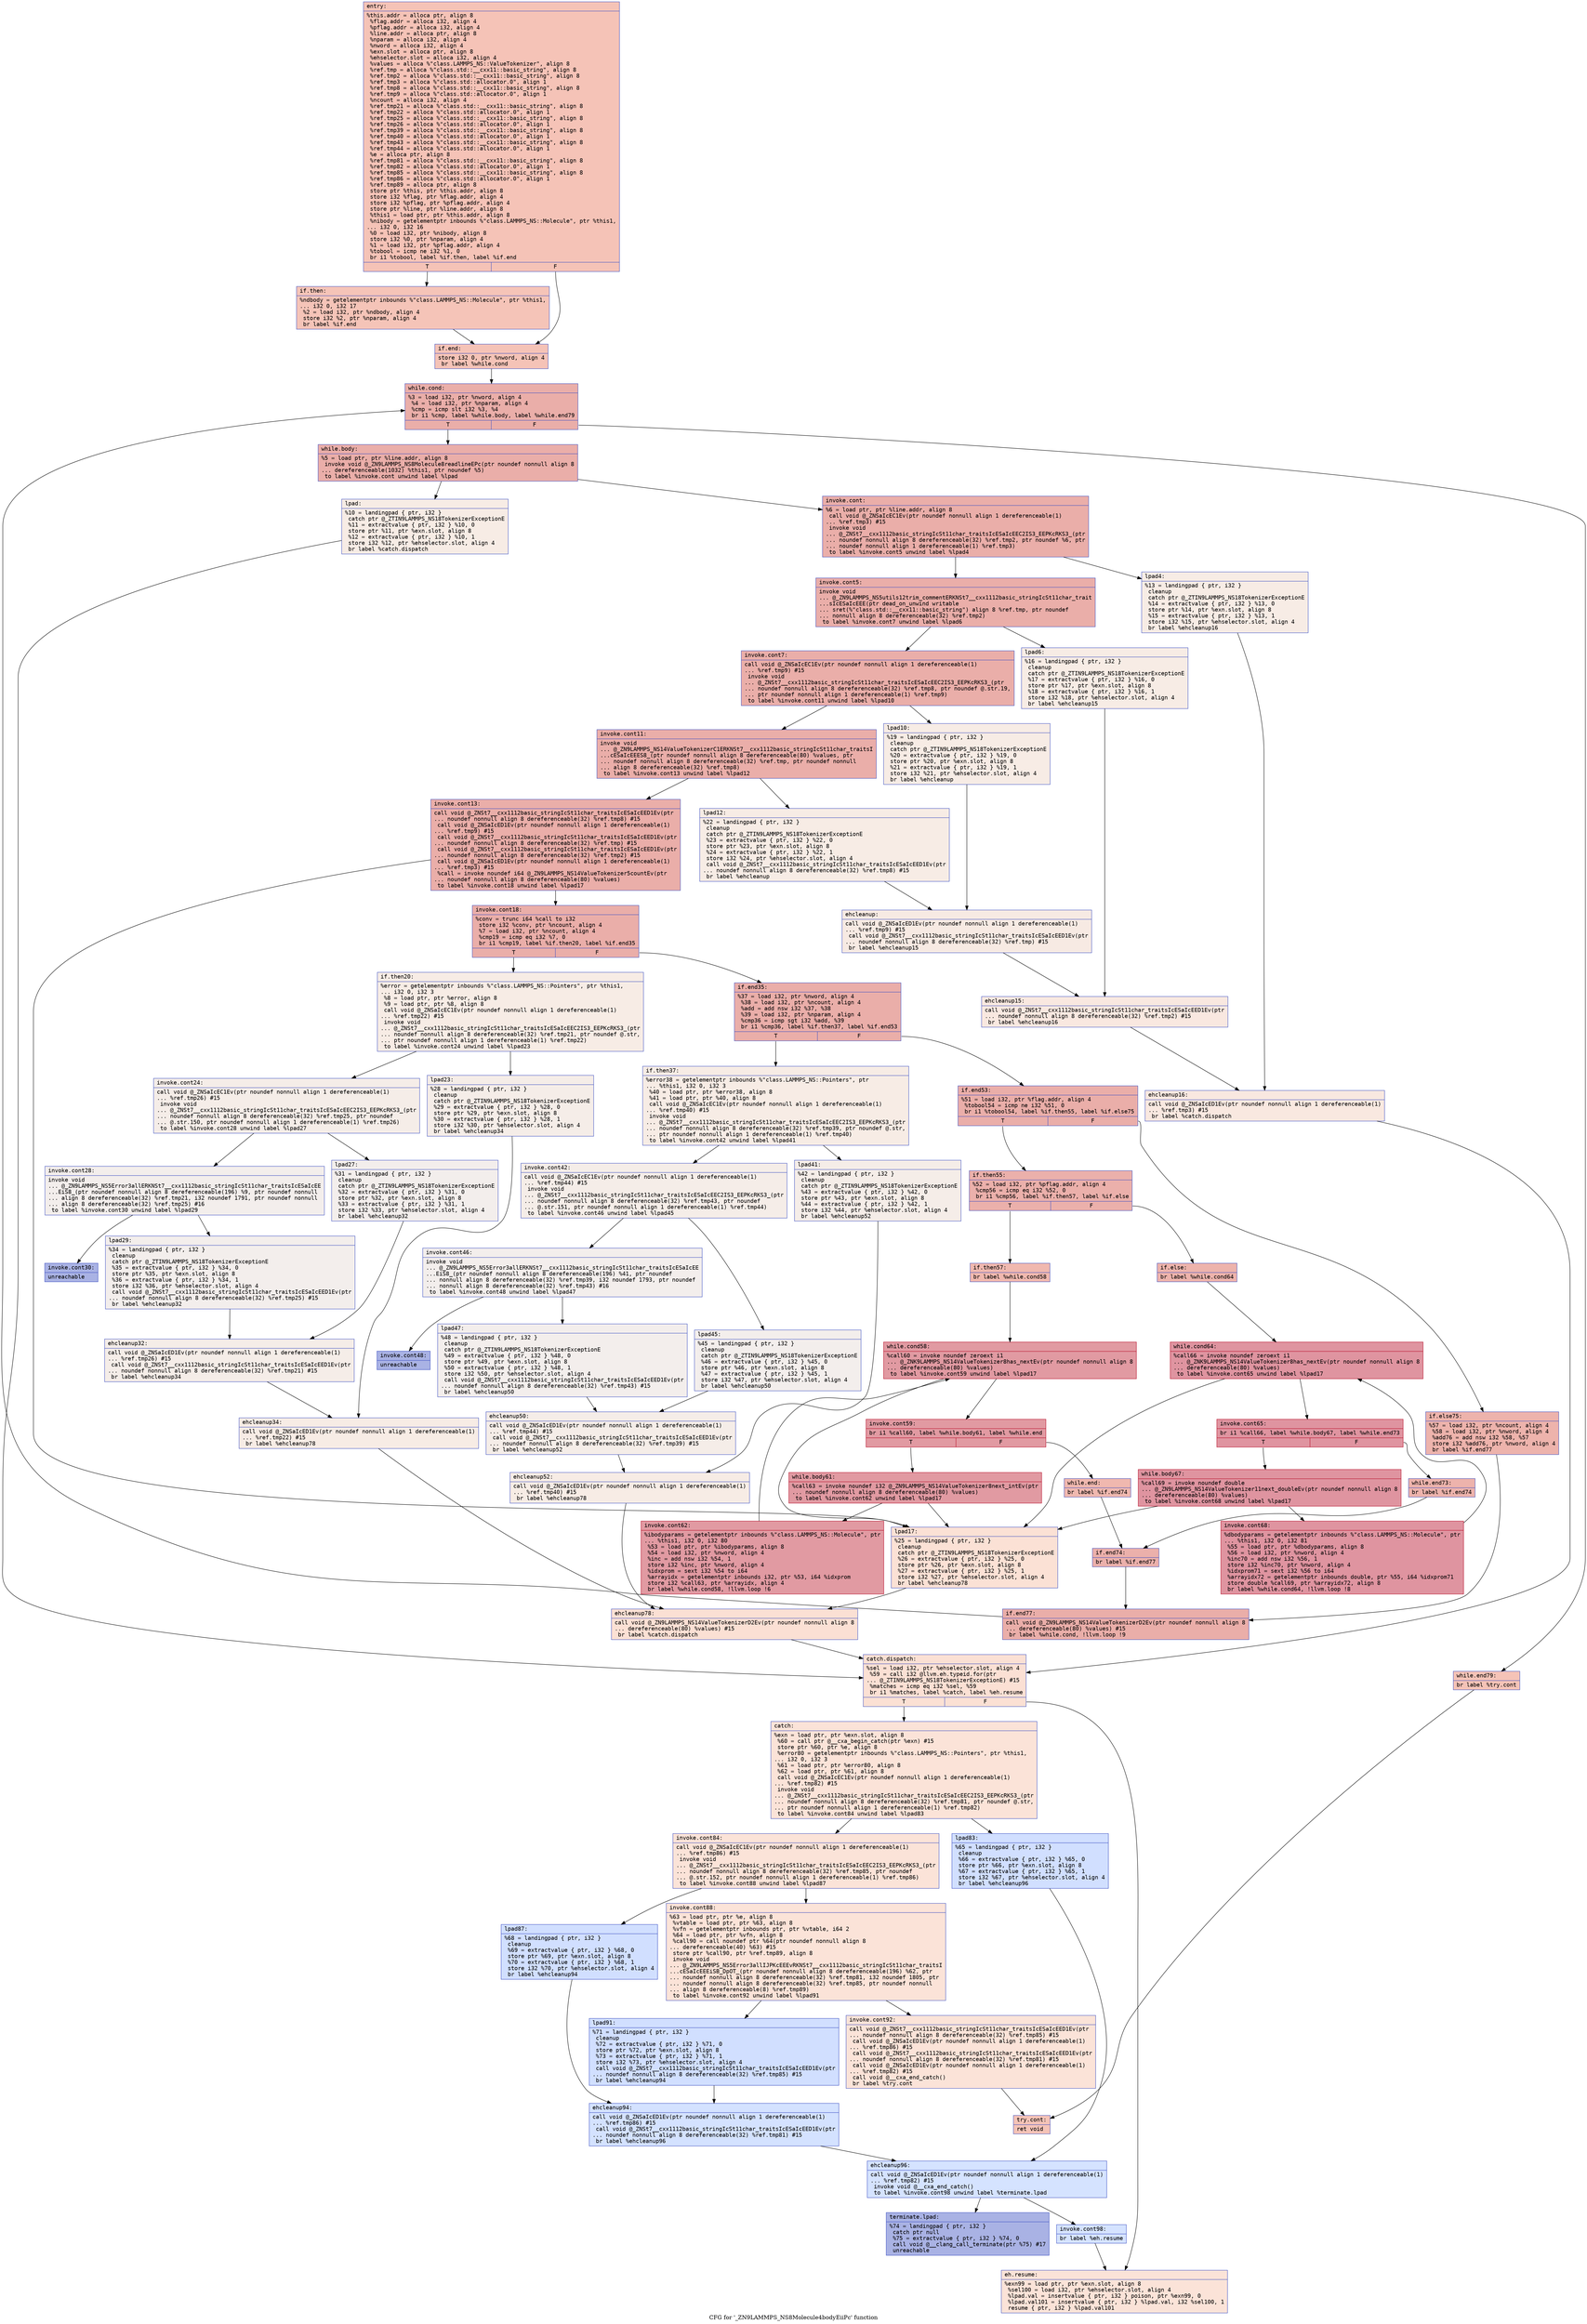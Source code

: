 digraph "CFG for '_ZN9LAMMPS_NS8Molecule4bodyEiiPc' function" {
	label="CFG for '_ZN9LAMMPS_NS8Molecule4bodyEiiPc' function";

	Node0x558e60ae1ac0 [shape=record,color="#3d50c3ff", style=filled, fillcolor="#e8765c70" fontname="Courier",label="{entry:\l|  %this.addr = alloca ptr, align 8\l  %flag.addr = alloca i32, align 4\l  %pflag.addr = alloca i32, align 4\l  %line.addr = alloca ptr, align 8\l  %nparam = alloca i32, align 4\l  %nword = alloca i32, align 4\l  %exn.slot = alloca ptr, align 8\l  %ehselector.slot = alloca i32, align 4\l  %values = alloca %\"class.LAMMPS_NS::ValueTokenizer\", align 8\l  %ref.tmp = alloca %\"class.std::__cxx11::basic_string\", align 8\l  %ref.tmp2 = alloca %\"class.std::__cxx11::basic_string\", align 8\l  %ref.tmp3 = alloca %\"class.std::allocator.0\", align 1\l  %ref.tmp8 = alloca %\"class.std::__cxx11::basic_string\", align 8\l  %ref.tmp9 = alloca %\"class.std::allocator.0\", align 1\l  %ncount = alloca i32, align 4\l  %ref.tmp21 = alloca %\"class.std::__cxx11::basic_string\", align 8\l  %ref.tmp22 = alloca %\"class.std::allocator.0\", align 1\l  %ref.tmp25 = alloca %\"class.std::__cxx11::basic_string\", align 8\l  %ref.tmp26 = alloca %\"class.std::allocator.0\", align 1\l  %ref.tmp39 = alloca %\"class.std::__cxx11::basic_string\", align 8\l  %ref.tmp40 = alloca %\"class.std::allocator.0\", align 1\l  %ref.tmp43 = alloca %\"class.std::__cxx11::basic_string\", align 8\l  %ref.tmp44 = alloca %\"class.std::allocator.0\", align 1\l  %e = alloca ptr, align 8\l  %ref.tmp81 = alloca %\"class.std::__cxx11::basic_string\", align 8\l  %ref.tmp82 = alloca %\"class.std::allocator.0\", align 1\l  %ref.tmp85 = alloca %\"class.std::__cxx11::basic_string\", align 8\l  %ref.tmp86 = alloca %\"class.std::allocator.0\", align 1\l  %ref.tmp89 = alloca ptr, align 8\l  store ptr %this, ptr %this.addr, align 8\l  store i32 %flag, ptr %flag.addr, align 4\l  store i32 %pflag, ptr %pflag.addr, align 4\l  store ptr %line, ptr %line.addr, align 8\l  %this1 = load ptr, ptr %this.addr, align 8\l  %nibody = getelementptr inbounds %\"class.LAMMPS_NS::Molecule\", ptr %this1,\l... i32 0, i32 16\l  %0 = load i32, ptr %nibody, align 8\l  store i32 %0, ptr %nparam, align 4\l  %1 = load i32, ptr %pflag.addr, align 4\l  %tobool = icmp ne i32 %1, 0\l  br i1 %tobool, label %if.then, label %if.end\l|{<s0>T|<s1>F}}"];
	Node0x558e60ae1ac0:s0 -> Node0x558e60ae3710[tooltip="entry -> if.then\nProbability 62.50%" ];
	Node0x558e60ae1ac0:s1 -> Node0x558e60ae3780[tooltip="entry -> if.end\nProbability 37.50%" ];
	Node0x558e60ae3710 [shape=record,color="#3d50c3ff", style=filled, fillcolor="#e97a5f70" fontname="Courier",label="{if.then:\l|  %ndbody = getelementptr inbounds %\"class.LAMMPS_NS::Molecule\", ptr %this1,\l... i32 0, i32 17\l  %2 = load i32, ptr %ndbody, align 4\l  store i32 %2, ptr %nparam, align 4\l  br label %if.end\l}"];
	Node0x558e60ae3710 -> Node0x558e60ae3780[tooltip="if.then -> if.end\nProbability 100.00%" ];
	Node0x558e60ae3780 [shape=record,color="#3d50c3ff", style=filled, fillcolor="#e8765c70" fontname="Courier",label="{if.end:\l|  store i32 0, ptr %nword, align 4\l  br label %while.cond\l}"];
	Node0x558e60ae3780 -> Node0x558e60ae3bb0[tooltip="if.end -> while.cond\nProbability 100.00%" ];
	Node0x558e60ae3bb0 [shape=record,color="#3d50c3ff", style=filled, fillcolor="#d0473d70" fontname="Courier",label="{while.cond:\l|  %3 = load i32, ptr %nword, align 4\l  %4 = load i32, ptr %nparam, align 4\l  %cmp = icmp slt i32 %3, %4\l  br i1 %cmp, label %while.body, label %while.end79\l|{<s0>T|<s1>F}}"];
	Node0x558e60ae3bb0:s0 -> Node0x558e60ae3e50[tooltip="while.cond -> while.body\nProbability 96.88%" ];
	Node0x558e60ae3bb0:s1 -> Node0x558e60ae3ed0[tooltip="while.cond -> while.end79\nProbability 3.12%" ];
	Node0x558e60ae3e50 [shape=record,color="#3d50c3ff", style=filled, fillcolor="#d0473d70" fontname="Courier",label="{while.body:\l|  %5 = load ptr, ptr %line.addr, align 8\l  invoke void @_ZN9LAMMPS_NS8Molecule8readlineEPc(ptr noundef nonnull align 8\l... dereferenceable(1032) %this1, ptr noundef %5)\l          to label %invoke.cont unwind label %lpad\l}"];
	Node0x558e60ae3e50 -> Node0x558e60ae40b0[tooltip="while.body -> invoke.cont\nProbability 100.00%" ];
	Node0x558e60ae3e50 -> Node0x558e60ae4130[tooltip="while.body -> lpad\nProbability 0.00%" ];
	Node0x558e60ae40b0 [shape=record,color="#3d50c3ff", style=filled, fillcolor="#d0473d70" fontname="Courier",label="{invoke.cont:\l|  %6 = load ptr, ptr %line.addr, align 8\l  call void @_ZNSaIcEC1Ev(ptr noundef nonnull align 1 dereferenceable(1)\l... %ref.tmp3) #15\l  invoke void\l... @_ZNSt7__cxx1112basic_stringIcSt11char_traitsIcESaIcEEC2IS3_EEPKcRKS3_(ptr\l... noundef nonnull align 8 dereferenceable(32) %ref.tmp2, ptr noundef %6, ptr\l... noundef nonnull align 1 dereferenceable(1) %ref.tmp3)\l          to label %invoke.cont5 unwind label %lpad4\l}"];
	Node0x558e60ae40b0 -> Node0x558e60ae4520[tooltip="invoke.cont -> invoke.cont5\nProbability 100.00%" ];
	Node0x558e60ae40b0 -> Node0x558e60ae4570[tooltip="invoke.cont -> lpad4\nProbability 0.00%" ];
	Node0x558e60ae4520 [shape=record,color="#3d50c3ff", style=filled, fillcolor="#d0473d70" fontname="Courier",label="{invoke.cont5:\l|  invoke void\l... @_ZN9LAMMPS_NS5utils12trim_commentERKNSt7__cxx1112basic_stringIcSt11char_trait\l...sIcESaIcEEE(ptr dead_on_unwind writable\l... sret(%\"class.std::__cxx11::basic_string\") align 8 %ref.tmp, ptr noundef\l... nonnull align 8 dereferenceable(32) %ref.tmp2)\l          to label %invoke.cont7 unwind label %lpad6\l}"];
	Node0x558e60ae4520 -> Node0x558e60ae44d0[tooltip="invoke.cont5 -> invoke.cont7\nProbability 100.00%" ];
	Node0x558e60ae4520 -> Node0x558e60829190[tooltip="invoke.cont5 -> lpad6\nProbability 0.00%" ];
	Node0x558e60ae44d0 [shape=record,color="#3d50c3ff", style=filled, fillcolor="#d0473d70" fontname="Courier",label="{invoke.cont7:\l|  call void @_ZNSaIcEC1Ev(ptr noundef nonnull align 1 dereferenceable(1)\l... %ref.tmp9) #15\l  invoke void\l... @_ZNSt7__cxx1112basic_stringIcSt11char_traitsIcESaIcEEC2IS3_EEPKcRKS3_(ptr\l... noundef nonnull align 8 dereferenceable(32) %ref.tmp8, ptr noundef @.str.19,\l... ptr noundef nonnull align 1 dereferenceable(1) %ref.tmp9)\l          to label %invoke.cont11 unwind label %lpad10\l}"];
	Node0x558e60ae44d0 -> Node0x558e60ae4e00[tooltip="invoke.cont7 -> invoke.cont11\nProbability 100.00%" ];
	Node0x558e60ae44d0 -> Node0x558e60ae4e80[tooltip="invoke.cont7 -> lpad10\nProbability 0.00%" ];
	Node0x558e60ae4e00 [shape=record,color="#3d50c3ff", style=filled, fillcolor="#d0473d70" fontname="Courier",label="{invoke.cont11:\l|  invoke void\l... @_ZN9LAMMPS_NS14ValueTokenizerC1ERKNSt7__cxx1112basic_stringIcSt11char_traitsI\l...cESaIcEEES8_(ptr noundef nonnull align 8 dereferenceable(80) %values, ptr\l... noundef nonnull align 8 dereferenceable(32) %ref.tmp, ptr noundef nonnull\l... align 8 dereferenceable(32) %ref.tmp8)\l          to label %invoke.cont13 unwind label %lpad12\l}"];
	Node0x558e60ae4e00 -> Node0x558e60ae2be0[tooltip="invoke.cont11 -> invoke.cont13\nProbability 100.00%" ];
	Node0x558e60ae4e00 -> Node0x558e60ae50b0[tooltip="invoke.cont11 -> lpad12\nProbability 0.00%" ];
	Node0x558e60ae2be0 [shape=record,color="#3d50c3ff", style=filled, fillcolor="#d0473d70" fontname="Courier",label="{invoke.cont13:\l|  call void @_ZNSt7__cxx1112basic_stringIcSt11char_traitsIcESaIcEED1Ev(ptr\l... noundef nonnull align 8 dereferenceable(32) %ref.tmp8) #15\l  call void @_ZNSaIcED1Ev(ptr noundef nonnull align 1 dereferenceable(1)\l... %ref.tmp9) #15\l  call void @_ZNSt7__cxx1112basic_stringIcSt11char_traitsIcESaIcEED1Ev(ptr\l... noundef nonnull align 8 dereferenceable(32) %ref.tmp) #15\l  call void @_ZNSt7__cxx1112basic_stringIcSt11char_traitsIcESaIcEED1Ev(ptr\l... noundef nonnull align 8 dereferenceable(32) %ref.tmp2) #15\l  call void @_ZNSaIcED1Ev(ptr noundef nonnull align 1 dereferenceable(1)\l... %ref.tmp3) #15\l  %call = invoke noundef i64 @_ZN9LAMMPS_NS14ValueTokenizer5countEv(ptr\l... noundef nonnull align 8 dereferenceable(80) %values)\l          to label %invoke.cont18 unwind label %lpad17\l}"];
	Node0x558e60ae2be0 -> Node0x558e60ae57f0[tooltip="invoke.cont13 -> invoke.cont18\nProbability 100.00%" ];
	Node0x558e60ae2be0 -> Node0x558e60ae5870[tooltip="invoke.cont13 -> lpad17\nProbability 0.00%" ];
	Node0x558e60ae57f0 [shape=record,color="#3d50c3ff", style=filled, fillcolor="#d0473d70" fontname="Courier",label="{invoke.cont18:\l|  %conv = trunc i64 %call to i32\l  store i32 %conv, ptr %ncount, align 4\l  %7 = load i32, ptr %ncount, align 4\l  %cmp19 = icmp eq i32 %7, 0\l  br i1 %cmp19, label %if.then20, label %if.end35\l|{<s0>T|<s1>F}}"];
	Node0x558e60ae57f0:s0 -> Node0x558e60ae5bb0[tooltip="invoke.cont18 -> if.then20\nProbability 0.00%" ];
	Node0x558e60ae57f0:s1 -> Node0x558e60ae5c00[tooltip="invoke.cont18 -> if.end35\nProbability 100.00%" ];
	Node0x558e60ae5bb0 [shape=record,color="#3d50c3ff", style=filled, fillcolor="#ecd3c570" fontname="Courier",label="{if.then20:\l|  %error = getelementptr inbounds %\"class.LAMMPS_NS::Pointers\", ptr %this1,\l... i32 0, i32 3\l  %8 = load ptr, ptr %error, align 8\l  %9 = load ptr, ptr %8, align 8\l  call void @_ZNSaIcEC1Ev(ptr noundef nonnull align 1 dereferenceable(1)\l... %ref.tmp22) #15\l  invoke void\l... @_ZNSt7__cxx1112basic_stringIcSt11char_traitsIcESaIcEEC2IS3_EEPKcRKS3_(ptr\l... noundef nonnull align 8 dereferenceable(32) %ref.tmp21, ptr noundef @.str,\l... ptr noundef nonnull align 1 dereferenceable(1) %ref.tmp22)\l          to label %invoke.cont24 unwind label %lpad23\l}"];
	Node0x558e60ae5bb0 -> Node0x558e60ae60c0[tooltip="if.then20 -> invoke.cont24\nProbability 50.00%" ];
	Node0x558e60ae5bb0 -> Node0x558e60ae6140[tooltip="if.then20 -> lpad23\nProbability 50.00%" ];
	Node0x558e60ae60c0 [shape=record,color="#3d50c3ff", style=filled, fillcolor="#e8d6cc70" fontname="Courier",label="{invoke.cont24:\l|  call void @_ZNSaIcEC1Ev(ptr noundef nonnull align 1 dereferenceable(1)\l... %ref.tmp26) #15\l  invoke void\l... @_ZNSt7__cxx1112basic_stringIcSt11char_traitsIcESaIcEEC2IS3_EEPKcRKS3_(ptr\l... noundef nonnull align 8 dereferenceable(32) %ref.tmp25, ptr noundef\l... @.str.150, ptr noundef nonnull align 1 dereferenceable(1) %ref.tmp26)\l          to label %invoke.cont28 unwind label %lpad27\l}"];
	Node0x558e60ae60c0 -> Node0x558e60ae64c0[tooltip="invoke.cont24 -> invoke.cont28\nProbability 50.00%" ];
	Node0x558e60ae60c0 -> Node0x558e60ae6510[tooltip="invoke.cont24 -> lpad27\nProbability 50.00%" ];
	Node0x558e60ae64c0 [shape=record,color="#3d50c3ff", style=filled, fillcolor="#e3d9d370" fontname="Courier",label="{invoke.cont28:\l|  invoke void\l... @_ZN9LAMMPS_NS5Error3allERKNSt7__cxx1112basic_stringIcSt11char_traitsIcESaIcEE\l...EiS8_(ptr noundef nonnull align 8 dereferenceable(196) %9, ptr noundef nonnull\l... align 8 dereferenceable(32) %ref.tmp21, i32 noundef 1791, ptr noundef nonnull\l... align 8 dereferenceable(32) %ref.tmp25) #16\l          to label %invoke.cont30 unwind label %lpad29\l}"];
	Node0x558e60ae64c0 -> Node0x558e60ae6470[tooltip="invoke.cont28 -> invoke.cont30\nProbability 0.00%" ];
	Node0x558e60ae64c0 -> Node0x558e60ae6830[tooltip="invoke.cont28 -> lpad29\nProbability 100.00%" ];
	Node0x558e60ae6470 [shape=record,color="#3d50c3ff", style=filled, fillcolor="#3d50c370" fontname="Courier",label="{invoke.cont30:\l|  unreachable\l}"];
	Node0x558e60ae4130 [shape=record,color="#3d50c3ff", style=filled, fillcolor="#ecd3c570" fontname="Courier",label="{lpad:\l|  %10 = landingpad \{ ptr, i32 \}\l          catch ptr @_ZTIN9LAMMPS_NS18TokenizerExceptionE\l  %11 = extractvalue \{ ptr, i32 \} %10, 0\l  store ptr %11, ptr %exn.slot, align 8\l  %12 = extractvalue \{ ptr, i32 \} %10, 1\l  store i32 %12, ptr %ehselector.slot, align 4\l  br label %catch.dispatch\l}"];
	Node0x558e60ae4130 -> Node0x558e60ae6e70[tooltip="lpad -> catch.dispatch\nProbability 100.00%" ];
	Node0x558e60ae4570 [shape=record,color="#3d50c3ff", style=filled, fillcolor="#ecd3c570" fontname="Courier",label="{lpad4:\l|  %13 = landingpad \{ ptr, i32 \}\l          cleanup\l          catch ptr @_ZTIN9LAMMPS_NS18TokenizerExceptionE\l  %14 = extractvalue \{ ptr, i32 \} %13, 0\l  store ptr %14, ptr %exn.slot, align 8\l  %15 = extractvalue \{ ptr, i32 \} %13, 1\l  store i32 %15, ptr %ehselector.slot, align 4\l  br label %ehcleanup16\l}"];
	Node0x558e60ae4570 -> Node0x558e60ae71a0[tooltip="lpad4 -> ehcleanup16\nProbability 100.00%" ];
	Node0x558e60829190 [shape=record,color="#3d50c3ff", style=filled, fillcolor="#ecd3c570" fontname="Courier",label="{lpad6:\l|  %16 = landingpad \{ ptr, i32 \}\l          cleanup\l          catch ptr @_ZTIN9LAMMPS_NS18TokenizerExceptionE\l  %17 = extractvalue \{ ptr, i32 \} %16, 0\l  store ptr %17, ptr %exn.slot, align 8\l  %18 = extractvalue \{ ptr, i32 \} %16, 1\l  store i32 %18, ptr %ehselector.slot, align 4\l  br label %ehcleanup15\l}"];
	Node0x558e60829190 -> Node0x558e60ae7540[tooltip="lpad6 -> ehcleanup15\nProbability 100.00%" ];
	Node0x558e60ae4e80 [shape=record,color="#3d50c3ff", style=filled, fillcolor="#ecd3c570" fontname="Courier",label="{lpad10:\l|  %19 = landingpad \{ ptr, i32 \}\l          cleanup\l          catch ptr @_ZTIN9LAMMPS_NS18TokenizerExceptionE\l  %20 = extractvalue \{ ptr, i32 \} %19, 0\l  store ptr %20, ptr %exn.slot, align 8\l  %21 = extractvalue \{ ptr, i32 \} %19, 1\l  store i32 %21, ptr %ehselector.slot, align 4\l  br label %ehcleanup\l}"];
	Node0x558e60ae4e80 -> Node0x558e60ae78e0[tooltip="lpad10 -> ehcleanup\nProbability 100.00%" ];
	Node0x558e60ae50b0 [shape=record,color="#3d50c3ff", style=filled, fillcolor="#ecd3c570" fontname="Courier",label="{lpad12:\l|  %22 = landingpad \{ ptr, i32 \}\l          cleanup\l          catch ptr @_ZTIN9LAMMPS_NS18TokenizerExceptionE\l  %23 = extractvalue \{ ptr, i32 \} %22, 0\l  store ptr %23, ptr %exn.slot, align 8\l  %24 = extractvalue \{ ptr, i32 \} %22, 1\l  store i32 %24, ptr %ehselector.slot, align 4\l  call void @_ZNSt7__cxx1112basic_stringIcSt11char_traitsIcESaIcEED1Ev(ptr\l... noundef nonnull align 8 dereferenceable(32) %ref.tmp8) #15\l  br label %ehcleanup\l}"];
	Node0x558e60ae50b0 -> Node0x558e60ae78e0[tooltip="lpad12 -> ehcleanup\nProbability 100.00%" ];
	Node0x558e60ae78e0 [shape=record,color="#3d50c3ff", style=filled, fillcolor="#eed0c070" fontname="Courier",label="{ehcleanup:\l|  call void @_ZNSaIcED1Ev(ptr noundef nonnull align 1 dereferenceable(1)\l... %ref.tmp9) #15\l  call void @_ZNSt7__cxx1112basic_stringIcSt11char_traitsIcESaIcEED1Ev(ptr\l... noundef nonnull align 8 dereferenceable(32) %ref.tmp) #15\l  br label %ehcleanup15\l}"];
	Node0x558e60ae78e0 -> Node0x558e60ae7540[tooltip="ehcleanup -> ehcleanup15\nProbability 100.00%" ];
	Node0x558e60ae7540 [shape=record,color="#3d50c3ff", style=filled, fillcolor="#f1ccb870" fontname="Courier",label="{ehcleanup15:\l|  call void @_ZNSt7__cxx1112basic_stringIcSt11char_traitsIcESaIcEED1Ev(ptr\l... noundef nonnull align 8 dereferenceable(32) %ref.tmp2) #15\l  br label %ehcleanup16\l}"];
	Node0x558e60ae7540 -> Node0x558e60ae71a0[tooltip="ehcleanup15 -> ehcleanup16\nProbability 100.00%" ];
	Node0x558e60ae71a0 [shape=record,color="#3d50c3ff", style=filled, fillcolor="#f1ccb870" fontname="Courier",label="{ehcleanup16:\l|  call void @_ZNSaIcED1Ev(ptr noundef nonnull align 1 dereferenceable(1)\l... %ref.tmp3) #15\l  br label %catch.dispatch\l}"];
	Node0x558e60ae71a0 -> Node0x558e60ae6e70[tooltip="ehcleanup16 -> catch.dispatch\nProbability 100.00%" ];
	Node0x558e60ae5870 [shape=record,color="#3d50c3ff", style=filled, fillcolor="#f7bca170" fontname="Courier",label="{lpad17:\l|  %25 = landingpad \{ ptr, i32 \}\l          cleanup\l          catch ptr @_ZTIN9LAMMPS_NS18TokenizerExceptionE\l  %26 = extractvalue \{ ptr, i32 \} %25, 0\l  store ptr %26, ptr %exn.slot, align 8\l  %27 = extractvalue \{ ptr, i32 \} %25, 1\l  store i32 %27, ptr %ehselector.slot, align 4\l  br label %ehcleanup78\l}"];
	Node0x558e60ae5870 -> Node0x558e60ae8680[tooltip="lpad17 -> ehcleanup78\nProbability 100.00%" ];
	Node0x558e60ae6140 [shape=record,color="#3d50c3ff", style=filled, fillcolor="#e8d6cc70" fontname="Courier",label="{lpad23:\l|  %28 = landingpad \{ ptr, i32 \}\l          cleanup\l          catch ptr @_ZTIN9LAMMPS_NS18TokenizerExceptionE\l  %29 = extractvalue \{ ptr, i32 \} %28, 0\l  store ptr %29, ptr %exn.slot, align 8\l  %30 = extractvalue \{ ptr, i32 \} %28, 1\l  store i32 %30, ptr %ehselector.slot, align 4\l  br label %ehcleanup34\l}"];
	Node0x558e60ae6140 -> Node0x558e60ae8a20[tooltip="lpad23 -> ehcleanup34\nProbability 100.00%" ];
	Node0x558e60ae6510 [shape=record,color="#3d50c3ff", style=filled, fillcolor="#e3d9d370" fontname="Courier",label="{lpad27:\l|  %31 = landingpad \{ ptr, i32 \}\l          cleanup\l          catch ptr @_ZTIN9LAMMPS_NS18TokenizerExceptionE\l  %32 = extractvalue \{ ptr, i32 \} %31, 0\l  store ptr %32, ptr %exn.slot, align 8\l  %33 = extractvalue \{ ptr, i32 \} %31, 1\l  store i32 %33, ptr %ehselector.slot, align 4\l  br label %ehcleanup32\l}"];
	Node0x558e60ae6510 -> Node0x558e60ae8dc0[tooltip="lpad27 -> ehcleanup32\nProbability 100.00%" ];
	Node0x558e60ae6830 [shape=record,color="#3d50c3ff", style=filled, fillcolor="#e3d9d370" fontname="Courier",label="{lpad29:\l|  %34 = landingpad \{ ptr, i32 \}\l          cleanup\l          catch ptr @_ZTIN9LAMMPS_NS18TokenizerExceptionE\l  %35 = extractvalue \{ ptr, i32 \} %34, 0\l  store ptr %35, ptr %exn.slot, align 8\l  %36 = extractvalue \{ ptr, i32 \} %34, 1\l  store i32 %36, ptr %ehselector.slot, align 4\l  call void @_ZNSt7__cxx1112basic_stringIcSt11char_traitsIcESaIcEED1Ev(ptr\l... noundef nonnull align 8 dereferenceable(32) %ref.tmp25) #15\l  br label %ehcleanup32\l}"];
	Node0x558e60ae6830 -> Node0x558e60ae8dc0[tooltip="lpad29 -> ehcleanup32\nProbability 100.00%" ];
	Node0x558e60ae8dc0 [shape=record,color="#3d50c3ff", style=filled, fillcolor="#e8d6cc70" fontname="Courier",label="{ehcleanup32:\l|  call void @_ZNSaIcED1Ev(ptr noundef nonnull align 1 dereferenceable(1)\l... %ref.tmp26) #15\l  call void @_ZNSt7__cxx1112basic_stringIcSt11char_traitsIcESaIcEED1Ev(ptr\l... noundef nonnull align 8 dereferenceable(32) %ref.tmp21) #15\l  br label %ehcleanup34\l}"];
	Node0x558e60ae8dc0 -> Node0x558e60ae8a20[tooltip="ehcleanup32 -> ehcleanup34\nProbability 100.00%" ];
	Node0x558e60ae8a20 [shape=record,color="#3d50c3ff", style=filled, fillcolor="#ecd3c570" fontname="Courier",label="{ehcleanup34:\l|  call void @_ZNSaIcED1Ev(ptr noundef nonnull align 1 dereferenceable(1)\l... %ref.tmp22) #15\l  br label %ehcleanup78\l}"];
	Node0x558e60ae8a20 -> Node0x558e60ae8680[tooltip="ehcleanup34 -> ehcleanup78\nProbability 100.00%" ];
	Node0x558e60ae5c00 [shape=record,color="#3d50c3ff", style=filled, fillcolor="#d0473d70" fontname="Courier",label="{if.end35:\l|  %37 = load i32, ptr %nword, align 4\l  %38 = load i32, ptr %ncount, align 4\l  %add = add nsw i32 %37, %38\l  %39 = load i32, ptr %nparam, align 4\l  %cmp36 = icmp sgt i32 %add, %39\l  br i1 %cmp36, label %if.then37, label %if.end53\l|{<s0>T|<s1>F}}"];
	Node0x558e60ae5c00:s0 -> Node0x558e60ae99b0[tooltip="if.end35 -> if.then37\nProbability 0.00%" ];
	Node0x558e60ae5c00:s1 -> Node0x558e60ae9a00[tooltip="if.end35 -> if.end53\nProbability 100.00%" ];
	Node0x558e60ae99b0 [shape=record,color="#3d50c3ff", style=filled, fillcolor="#ecd3c570" fontname="Courier",label="{if.then37:\l|  %error38 = getelementptr inbounds %\"class.LAMMPS_NS::Pointers\", ptr\l... %this1, i32 0, i32 3\l  %40 = load ptr, ptr %error38, align 8\l  %41 = load ptr, ptr %40, align 8\l  call void @_ZNSaIcEC1Ev(ptr noundef nonnull align 1 dereferenceable(1)\l... %ref.tmp40) #15\l  invoke void\l... @_ZNSt7__cxx1112basic_stringIcSt11char_traitsIcESaIcEEC2IS3_EEPKcRKS3_(ptr\l... noundef nonnull align 8 dereferenceable(32) %ref.tmp39, ptr noundef @.str,\l... ptr noundef nonnull align 1 dereferenceable(1) %ref.tmp40)\l          to label %invoke.cont42 unwind label %lpad41\l}"];
	Node0x558e60ae99b0 -> Node0x558e60ae9e60[tooltip="if.then37 -> invoke.cont42\nProbability 50.00%" ];
	Node0x558e60ae99b0 -> Node0x558e60ae9ee0[tooltip="if.then37 -> lpad41\nProbability 50.00%" ];
	Node0x558e60ae9e60 [shape=record,color="#3d50c3ff", style=filled, fillcolor="#e8d6cc70" fontname="Courier",label="{invoke.cont42:\l|  call void @_ZNSaIcEC1Ev(ptr noundef nonnull align 1 dereferenceable(1)\l... %ref.tmp44) #15\l  invoke void\l... @_ZNSt7__cxx1112basic_stringIcSt11char_traitsIcESaIcEEC2IS3_EEPKcRKS3_(ptr\l... noundef nonnull align 8 dereferenceable(32) %ref.tmp43, ptr noundef\l... @.str.151, ptr noundef nonnull align 1 dereferenceable(1) %ref.tmp44)\l          to label %invoke.cont46 unwind label %lpad45\l}"];
	Node0x558e60ae9e60 -> Node0x558e60aea200[tooltip="invoke.cont42 -> invoke.cont46\nProbability 50.00%" ];
	Node0x558e60ae9e60 -> Node0x558e60aea250[tooltip="invoke.cont42 -> lpad45\nProbability 50.00%" ];
	Node0x558e60aea200 [shape=record,color="#3d50c3ff", style=filled, fillcolor="#e3d9d370" fontname="Courier",label="{invoke.cont46:\l|  invoke void\l... @_ZN9LAMMPS_NS5Error3allERKNSt7__cxx1112basic_stringIcSt11char_traitsIcESaIcEE\l...EiS8_(ptr noundef nonnull align 8 dereferenceable(196) %41, ptr noundef\l... nonnull align 8 dereferenceable(32) %ref.tmp39, i32 noundef 1793, ptr noundef\l... nonnull align 8 dereferenceable(32) %ref.tmp43) #16\l          to label %invoke.cont48 unwind label %lpad47\l}"];
	Node0x558e60aea200 -> Node0x558e60aea1b0[tooltip="invoke.cont46 -> invoke.cont48\nProbability 0.00%" ];
	Node0x558e60aea200 -> Node0x558e60aea570[tooltip="invoke.cont46 -> lpad47\nProbability 100.00%" ];
	Node0x558e60aea1b0 [shape=record,color="#3d50c3ff", style=filled, fillcolor="#3d50c370" fontname="Courier",label="{invoke.cont48:\l|  unreachable\l}"];
	Node0x558e60ae9ee0 [shape=record,color="#3d50c3ff", style=filled, fillcolor="#e8d6cc70" fontname="Courier",label="{lpad41:\l|  %42 = landingpad \{ ptr, i32 \}\l          cleanup\l          catch ptr @_ZTIN9LAMMPS_NS18TokenizerExceptionE\l  %43 = extractvalue \{ ptr, i32 \} %42, 0\l  store ptr %43, ptr %exn.slot, align 8\l  %44 = extractvalue \{ ptr, i32 \} %42, 1\l  store i32 %44, ptr %ehselector.slot, align 4\l  br label %ehcleanup52\l}"];
	Node0x558e60ae9ee0 -> Node0x558e60aeabb0[tooltip="lpad41 -> ehcleanup52\nProbability 100.00%" ];
	Node0x558e60aea250 [shape=record,color="#3d50c3ff", style=filled, fillcolor="#e3d9d370" fontname="Courier",label="{lpad45:\l|  %45 = landingpad \{ ptr, i32 \}\l          cleanup\l          catch ptr @_ZTIN9LAMMPS_NS18TokenizerExceptionE\l  %46 = extractvalue \{ ptr, i32 \} %45, 0\l  store ptr %46, ptr %exn.slot, align 8\l  %47 = extractvalue \{ ptr, i32 \} %45, 1\l  store i32 %47, ptr %ehselector.slot, align 4\l  br label %ehcleanup50\l}"];
	Node0x558e60aea250 -> Node0x558e60aeb760[tooltip="lpad45 -> ehcleanup50\nProbability 100.00%" ];
	Node0x558e60aea570 [shape=record,color="#3d50c3ff", style=filled, fillcolor="#e3d9d370" fontname="Courier",label="{lpad47:\l|  %48 = landingpad \{ ptr, i32 \}\l          cleanup\l          catch ptr @_ZTIN9LAMMPS_NS18TokenizerExceptionE\l  %49 = extractvalue \{ ptr, i32 \} %48, 0\l  store ptr %49, ptr %exn.slot, align 8\l  %50 = extractvalue \{ ptr, i32 \} %48, 1\l  store i32 %50, ptr %ehselector.slot, align 4\l  call void @_ZNSt7__cxx1112basic_stringIcSt11char_traitsIcESaIcEED1Ev(ptr\l... noundef nonnull align 8 dereferenceable(32) %ref.tmp43) #15\l  br label %ehcleanup50\l}"];
	Node0x558e60aea570 -> Node0x558e60aeb760[tooltip="lpad47 -> ehcleanup50\nProbability 100.00%" ];
	Node0x558e60aeb760 [shape=record,color="#3d50c3ff", style=filled, fillcolor="#e8d6cc70" fontname="Courier",label="{ehcleanup50:\l|  call void @_ZNSaIcED1Ev(ptr noundef nonnull align 1 dereferenceable(1)\l... %ref.tmp44) #15\l  call void @_ZNSt7__cxx1112basic_stringIcSt11char_traitsIcESaIcEED1Ev(ptr\l... noundef nonnull align 8 dereferenceable(32) %ref.tmp39) #15\l  br label %ehcleanup52\l}"];
	Node0x558e60aeb760 -> Node0x558e60aeabb0[tooltip="ehcleanup50 -> ehcleanup52\nProbability 100.00%" ];
	Node0x558e60aeabb0 [shape=record,color="#3d50c3ff", style=filled, fillcolor="#ecd3c570" fontname="Courier",label="{ehcleanup52:\l|  call void @_ZNSaIcED1Ev(ptr noundef nonnull align 1 dereferenceable(1)\l... %ref.tmp40) #15\l  br label %ehcleanup78\l}"];
	Node0x558e60aeabb0 -> Node0x558e60ae8680[tooltip="ehcleanup52 -> ehcleanup78\nProbability 100.00%" ];
	Node0x558e60ae9a00 [shape=record,color="#3d50c3ff", style=filled, fillcolor="#d0473d70" fontname="Courier",label="{if.end53:\l|  %51 = load i32, ptr %flag.addr, align 4\l  %tobool54 = icmp ne i32 %51, 0\l  br i1 %tobool54, label %if.then55, label %if.else75\l|{<s0>T|<s1>F}}"];
	Node0x558e60ae9a00:s0 -> Node0x558e60aec180[tooltip="if.end53 -> if.then55\nProbability 62.50%" ];
	Node0x558e60ae9a00:s1 -> Node0x558e60aec1d0[tooltip="if.end53 -> if.else75\nProbability 37.50%" ];
	Node0x558e60aec180 [shape=record,color="#3d50c3ff", style=filled, fillcolor="#d24b4070" fontname="Courier",label="{if.then55:\l|  %52 = load i32, ptr %pflag.addr, align 4\l  %cmp56 = icmp eq i32 %52, 0\l  br i1 %cmp56, label %if.then57, label %if.else\l|{<s0>T|<s1>F}}"];
	Node0x558e60aec180:s0 -> Node0x558e60aec410[tooltip="if.then55 -> if.then57\nProbability 37.50%" ];
	Node0x558e60aec180:s1 -> Node0x558e60aec490[tooltip="if.then55 -> if.else\nProbability 62.50%" ];
	Node0x558e60aec410 [shape=record,color="#3d50c3ff", style=filled, fillcolor="#dc5d4a70" fontname="Courier",label="{if.then57:\l|  br label %while.cond58\l}"];
	Node0x558e60aec410 -> Node0x558e60aec5b0[tooltip="if.then57 -> while.cond58\nProbability 100.00%" ];
	Node0x558e60aec5b0 [shape=record,color="#b70d28ff", style=filled, fillcolor="#bb1b2c70" fontname="Courier",label="{while.cond58:\l|  %call60 = invoke noundef zeroext i1\l... @_ZNK9LAMMPS_NS14ValueTokenizer8has_nextEv(ptr noundef nonnull align 8\l... dereferenceable(80) %values)\l          to label %invoke.cont59 unwind label %lpad17\l}"];
	Node0x558e60aec5b0 -> Node0x558e60aec6e0[tooltip="while.cond58 -> invoke.cont59\nProbability 100.00%" ];
	Node0x558e60aec5b0 -> Node0x558e60ae5870[tooltip="while.cond58 -> lpad17\nProbability 0.00%" ];
	Node0x558e60aec6e0 [shape=record,color="#b70d28ff", style=filled, fillcolor="#bb1b2c70" fontname="Courier",label="{invoke.cont59:\l|  br i1 %call60, label %while.body61, label %while.end\l|{<s0>T|<s1>F}}"];
	Node0x558e60aec6e0:s0 -> Node0x558e60ae47e0[tooltip="invoke.cont59 -> while.body61\nProbability 96.88%" ];
	Node0x558e60aec6e0:s1 -> Node0x558e60ae4860[tooltip="invoke.cont59 -> while.end\nProbability 3.12%" ];
	Node0x558e60ae47e0 [shape=record,color="#b70d28ff", style=filled, fillcolor="#bb1b2c70" fontname="Courier",label="{while.body61:\l|  %call63 = invoke noundef i32 @_ZN9LAMMPS_NS14ValueTokenizer8next_intEv(ptr\l... noundef nonnull align 8 dereferenceable(80) %values)\l          to label %invoke.cont62 unwind label %lpad17\l}"];
	Node0x558e60ae47e0 -> Node0x558e60ae4990[tooltip="while.body61 -> invoke.cont62\nProbability 100.00%" ];
	Node0x558e60ae47e0 -> Node0x558e60ae5870[tooltip="while.body61 -> lpad17\nProbability 0.00%" ];
	Node0x558e60ae4990 [shape=record,color="#b70d28ff", style=filled, fillcolor="#bb1b2c70" fontname="Courier",label="{invoke.cont62:\l|  %ibodyparams = getelementptr inbounds %\"class.LAMMPS_NS::Molecule\", ptr\l... %this1, i32 0, i32 80\l  %53 = load ptr, ptr %ibodyparams, align 8\l  %54 = load i32, ptr %nword, align 4\l  %inc = add nsw i32 %54, 1\l  store i32 %inc, ptr %nword, align 4\l  %idxprom = sext i32 %54 to i64\l  %arrayidx = getelementptr inbounds i32, ptr %53, i64 %idxprom\l  store i32 %call63, ptr %arrayidx, align 4\l  br label %while.cond58, !llvm.loop !6\l}"];
	Node0x558e60ae4990 -> Node0x558e60aec5b0[tooltip="invoke.cont62 -> while.cond58\nProbability 100.00%" ];
	Node0x558e60ae4860 [shape=record,color="#3d50c3ff", style=filled, fillcolor="#dc5d4a70" fontname="Courier",label="{while.end:\l|  br label %if.end74\l}"];
	Node0x558e60ae4860 -> Node0x558e60aed810[tooltip="while.end -> if.end74\nProbability 100.00%" ];
	Node0x558e60aec490 [shape=record,color="#3d50c3ff", style=filled, fillcolor="#d6524470" fontname="Courier",label="{if.else:\l|  br label %while.cond64\l}"];
	Node0x558e60aec490 -> Node0x558e60aed900[tooltip="if.else -> while.cond64\nProbability 100.00%" ];
	Node0x558e60aed900 [shape=record,color="#b70d28ff", style=filled, fillcolor="#b70d2870" fontname="Courier",label="{while.cond64:\l|  %call66 = invoke noundef zeroext i1\l... @_ZNK9LAMMPS_NS14ValueTokenizer8has_nextEv(ptr noundef nonnull align 8\l... dereferenceable(80) %values)\l          to label %invoke.cont65 unwind label %lpad17\l}"];
	Node0x558e60aed900 -> Node0x558e60aeda30[tooltip="while.cond64 -> invoke.cont65\nProbability 100.00%" ];
	Node0x558e60aed900 -> Node0x558e60ae5870[tooltip="while.cond64 -> lpad17\nProbability 0.00%" ];
	Node0x558e60aeda30 [shape=record,color="#b70d28ff", style=filled, fillcolor="#b70d2870" fontname="Courier",label="{invoke.cont65:\l|  br i1 %call66, label %while.body67, label %while.end73\l|{<s0>T|<s1>F}}"];
	Node0x558e60aeda30:s0 -> Node0x558e60aedc40[tooltip="invoke.cont65 -> while.body67\nProbability 96.88%" ];
	Node0x558e60aeda30:s1 -> Node0x558e60aedcc0[tooltip="invoke.cont65 -> while.end73\nProbability 3.12%" ];
	Node0x558e60aedc40 [shape=record,color="#b70d28ff", style=filled, fillcolor="#b70d2870" fontname="Courier",label="{while.body67:\l|  %call69 = invoke noundef double\l... @_ZN9LAMMPS_NS14ValueTokenizer11next_doubleEv(ptr noundef nonnull align 8\l... dereferenceable(80) %values)\l          to label %invoke.cont68 unwind label %lpad17\l}"];
	Node0x558e60aedc40 -> Node0x558e60aeddf0[tooltip="while.body67 -> invoke.cont68\nProbability 100.00%" ];
	Node0x558e60aedc40 -> Node0x558e60ae5870[tooltip="while.body67 -> lpad17\nProbability 0.00%" ];
	Node0x558e60aeddf0 [shape=record,color="#b70d28ff", style=filled, fillcolor="#b70d2870" fontname="Courier",label="{invoke.cont68:\l|  %dbodyparams = getelementptr inbounds %\"class.LAMMPS_NS::Molecule\", ptr\l... %this1, i32 0, i32 81\l  %55 = load ptr, ptr %dbodyparams, align 8\l  %56 = load i32, ptr %nword, align 4\l  %inc70 = add nsw i32 %56, 1\l  store i32 %inc70, ptr %nword, align 4\l  %idxprom71 = sext i32 %56 to i64\l  %arrayidx72 = getelementptr inbounds double, ptr %55, i64 %idxprom71\l  store double %call69, ptr %arrayidx72, align 8\l  br label %while.cond64, !llvm.loop !8\l}"];
	Node0x558e60aeddf0 -> Node0x558e60aed900[tooltip="invoke.cont68 -> while.cond64\nProbability 100.00%" ];
	Node0x558e60aedcc0 [shape=record,color="#3d50c3ff", style=filled, fillcolor="#d6524470" fontname="Courier",label="{while.end73:\l|  br label %if.end74\l}"];
	Node0x558e60aedcc0 -> Node0x558e60aed810[tooltip="while.end73 -> if.end74\nProbability 100.00%" ];
	Node0x558e60aed810 [shape=record,color="#3d50c3ff", style=filled, fillcolor="#d24b4070" fontname="Courier",label="{if.end74:\l|  br label %if.end77\l}"];
	Node0x558e60aed810 -> Node0x558e60aee6c0[tooltip="if.end74 -> if.end77\nProbability 100.00%" ];
	Node0x558e60aec1d0 [shape=record,color="#3d50c3ff", style=filled, fillcolor="#d6524470" fontname="Courier",label="{if.else75:\l|  %57 = load i32, ptr %ncount, align 4\l  %58 = load i32, ptr %nword, align 4\l  %add76 = add nsw i32 %58, %57\l  store i32 %add76, ptr %nword, align 4\l  br label %if.end77\l}"];
	Node0x558e60aec1d0 -> Node0x558e60aee6c0[tooltip="if.else75 -> if.end77\nProbability 100.00%" ];
	Node0x558e60aee6c0 [shape=record,color="#3d50c3ff", style=filled, fillcolor="#d0473d70" fontname="Courier",label="{if.end77:\l|  call void @_ZN9LAMMPS_NS14ValueTokenizerD2Ev(ptr noundef nonnull align 8\l... dereferenceable(80) %values) #15\l  br label %while.cond, !llvm.loop !9\l}"];
	Node0x558e60aee6c0 -> Node0x558e60ae3bb0[tooltip="if.end77 -> while.cond\nProbability 100.00%" ];
	Node0x558e60ae8680 [shape=record,color="#3d50c3ff", style=filled, fillcolor="#f7b99e70" fontname="Courier",label="{ehcleanup78:\l|  call void @_ZN9LAMMPS_NS14ValueTokenizerD2Ev(ptr noundef nonnull align 8\l... dereferenceable(80) %values) #15\l  br label %catch.dispatch\l}"];
	Node0x558e60ae8680 -> Node0x558e60ae6e70[tooltip="ehcleanup78 -> catch.dispatch\nProbability 100.00%" ];
	Node0x558e60ae6e70 [shape=record,color="#3d50c3ff", style=filled, fillcolor="#f7b99e70" fontname="Courier",label="{catch.dispatch:\l|  %sel = load i32, ptr %ehselector.slot, align 4\l  %59 = call i32 @llvm.eh.typeid.for(ptr\l... @_ZTIN9LAMMPS_NS18TokenizerExceptionE) #15\l  %matches = icmp eq i32 %sel, %59\l  br i1 %matches, label %catch, label %eh.resume\l|{<s0>T|<s1>F}}"];
	Node0x558e60ae6e70:s0 -> Node0x558e60aef1b0[tooltip="catch.dispatch -> catch\nProbability 50.00%" ];
	Node0x558e60ae6e70:s1 -> Node0x558e60aef220[tooltip="catch.dispatch -> eh.resume\nProbability 50.00%" ];
	Node0x558e60aef1b0 [shape=record,color="#3d50c3ff", style=filled, fillcolor="#f6bfa670" fontname="Courier",label="{catch:\l|  %exn = load ptr, ptr %exn.slot, align 8\l  %60 = call ptr @__cxa_begin_catch(ptr %exn) #15\l  store ptr %60, ptr %e, align 8\l  %error80 = getelementptr inbounds %\"class.LAMMPS_NS::Pointers\", ptr %this1,\l... i32 0, i32 3\l  %61 = load ptr, ptr %error80, align 8\l  %62 = load ptr, ptr %61, align 8\l  call void @_ZNSaIcEC1Ev(ptr noundef nonnull align 1 dereferenceable(1)\l... %ref.tmp82) #15\l  invoke void\l... @_ZNSt7__cxx1112basic_stringIcSt11char_traitsIcESaIcEEC2IS3_EEPKcRKS3_(ptr\l... noundef nonnull align 8 dereferenceable(32) %ref.tmp81, ptr noundef @.str,\l... ptr noundef nonnull align 1 dereferenceable(1) %ref.tmp82)\l          to label %invoke.cont84 unwind label %lpad83\l}"];
	Node0x558e60aef1b0 -> Node0x558e60aef8d0[tooltip="catch -> invoke.cont84\nProbability 100.00%" ];
	Node0x558e60aef1b0 -> Node0x558e60aef920[tooltip="catch -> lpad83\nProbability 0.00%" ];
	Node0x558e60aef8d0 [shape=record,color="#3d50c3ff", style=filled, fillcolor="#f6bfa670" fontname="Courier",label="{invoke.cont84:\l|  call void @_ZNSaIcEC1Ev(ptr noundef nonnull align 1 dereferenceable(1)\l... %ref.tmp86) #15\l  invoke void\l... @_ZNSt7__cxx1112basic_stringIcSt11char_traitsIcESaIcEEC2IS3_EEPKcRKS3_(ptr\l... noundef nonnull align 8 dereferenceable(32) %ref.tmp85, ptr noundef\l... @.str.152, ptr noundef nonnull align 1 dereferenceable(1) %ref.tmp86)\l          to label %invoke.cont88 unwind label %lpad87\l}"];
	Node0x558e60aef8d0 -> Node0x558e60aefc10[tooltip="invoke.cont84 -> invoke.cont88\nProbability 100.00%" ];
	Node0x558e60aef8d0 -> Node0x558e60aefc60[tooltip="invoke.cont84 -> lpad87\nProbability 0.00%" ];
	Node0x558e60aefc10 [shape=record,color="#3d50c3ff", style=filled, fillcolor="#f6bfa670" fontname="Courier",label="{invoke.cont88:\l|  %63 = load ptr, ptr %e, align 8\l  %vtable = load ptr, ptr %63, align 8\l  %vfn = getelementptr inbounds ptr, ptr %vtable, i64 2\l  %64 = load ptr, ptr %vfn, align 8\l  %call90 = call noundef ptr %64(ptr noundef nonnull align 8\l... dereferenceable(40) %63) #15\l  store ptr %call90, ptr %ref.tmp89, align 8\l  invoke void\l... @_ZN9LAMMPS_NS5Error3allIJPKcEEEvRKNSt7__cxx1112basic_stringIcSt11char_traitsI\l...cESaIcEEEiSB_DpOT_(ptr noundef nonnull align 8 dereferenceable(196) %62, ptr\l... noundef nonnull align 8 dereferenceable(32) %ref.tmp81, i32 noundef 1805, ptr\l... noundef nonnull align 8 dereferenceable(32) %ref.tmp85, ptr noundef nonnull\l... align 8 dereferenceable(8) %ref.tmp89)\l          to label %invoke.cont92 unwind label %lpad91\l}"];
	Node0x558e60aefc10 -> Node0x558e60af02a0[tooltip="invoke.cont88 -> invoke.cont92\nProbability 100.00%" ];
	Node0x558e60aefc10 -> Node0x558e60af0320[tooltip="invoke.cont88 -> lpad91\nProbability 0.00%" ];
	Node0x558e60af02a0 [shape=record,color="#3d50c3ff", style=filled, fillcolor="#f6bfa670" fontname="Courier",label="{invoke.cont92:\l|  call void @_ZNSt7__cxx1112basic_stringIcSt11char_traitsIcESaIcEED1Ev(ptr\l... noundef nonnull align 8 dereferenceable(32) %ref.tmp85) #15\l  call void @_ZNSaIcED1Ev(ptr noundef nonnull align 1 dereferenceable(1)\l... %ref.tmp86) #15\l  call void @_ZNSt7__cxx1112basic_stringIcSt11char_traitsIcESaIcEED1Ev(ptr\l... noundef nonnull align 8 dereferenceable(32) %ref.tmp81) #15\l  call void @_ZNSaIcED1Ev(ptr noundef nonnull align 1 dereferenceable(1)\l... %ref.tmp82) #15\l  call void @__cxa_end_catch()\l  br label %try.cont\l}"];
	Node0x558e60af02a0 -> Node0x558e60af0b10[tooltip="invoke.cont92 -> try.cont\nProbability 100.00%" ];
	Node0x558e60af0b10 [shape=record,color="#3d50c3ff", style=filled, fillcolor="#e8765c70" fontname="Courier",label="{try.cont:\l|  ret void\l}"];
	Node0x558e60ae3ed0 [shape=record,color="#3d50c3ff", style=filled, fillcolor="#e8765c70" fontname="Courier",label="{while.end79:\l|  br label %try.cont\l}"];
	Node0x558e60ae3ed0 -> Node0x558e60af0b10[tooltip="while.end79 -> try.cont\nProbability 100.00%" ];
	Node0x558e60aef920 [shape=record,color="#3d50c3ff", style=filled, fillcolor="#96b7ff70" fontname="Courier",label="{lpad83:\l|  %65 = landingpad \{ ptr, i32 \}\l          cleanup\l  %66 = extractvalue \{ ptr, i32 \} %65, 0\l  store ptr %66, ptr %exn.slot, align 8\l  %67 = extractvalue \{ ptr, i32 \} %65, 1\l  store i32 %67, ptr %ehselector.slot, align 4\l  br label %ehcleanup96\l}"];
	Node0x558e60aef920 -> Node0x558e60af0e40[tooltip="lpad83 -> ehcleanup96\nProbability 100.00%" ];
	Node0x558e60aefc60 [shape=record,color="#3d50c3ff", style=filled, fillcolor="#96b7ff70" fontname="Courier",label="{lpad87:\l|  %68 = landingpad \{ ptr, i32 \}\l          cleanup\l  %69 = extractvalue \{ ptr, i32 \} %68, 0\l  store ptr %69, ptr %exn.slot, align 8\l  %70 = extractvalue \{ ptr, i32 \} %68, 1\l  store i32 %70, ptr %ehselector.slot, align 4\l  br label %ehcleanup94\l}"];
	Node0x558e60aefc60 -> Node0x558e60af11b0[tooltip="lpad87 -> ehcleanup94\nProbability 100.00%" ];
	Node0x558e60af0320 [shape=record,color="#3d50c3ff", style=filled, fillcolor="#96b7ff70" fontname="Courier",label="{lpad91:\l|  %71 = landingpad \{ ptr, i32 \}\l          cleanup\l  %72 = extractvalue \{ ptr, i32 \} %71, 0\l  store ptr %72, ptr %exn.slot, align 8\l  %73 = extractvalue \{ ptr, i32 \} %71, 1\l  store i32 %73, ptr %ehselector.slot, align 4\l  call void @_ZNSt7__cxx1112basic_stringIcSt11char_traitsIcESaIcEED1Ev(ptr\l... noundef nonnull align 8 dereferenceable(32) %ref.tmp85) #15\l  br label %ehcleanup94\l}"];
	Node0x558e60af0320 -> Node0x558e60af11b0[tooltip="lpad91 -> ehcleanup94\nProbability 100.00%" ];
	Node0x558e60af11b0 [shape=record,color="#3d50c3ff", style=filled, fillcolor="#9ebeff70" fontname="Courier",label="{ehcleanup94:\l|  call void @_ZNSaIcED1Ev(ptr noundef nonnull align 1 dereferenceable(1)\l... %ref.tmp86) #15\l  call void @_ZNSt7__cxx1112basic_stringIcSt11char_traitsIcESaIcEED1Ev(ptr\l... noundef nonnull align 8 dereferenceable(32) %ref.tmp81) #15\l  br label %ehcleanup96\l}"];
	Node0x558e60af11b0 -> Node0x558e60af0e40[tooltip="ehcleanup94 -> ehcleanup96\nProbability 100.00%" ];
	Node0x558e60af0e40 [shape=record,color="#3d50c3ff", style=filled, fillcolor="#a1c0ff70" fontname="Courier",label="{ehcleanup96:\l|  call void @_ZNSaIcED1Ev(ptr noundef nonnull align 1 dereferenceable(1)\l... %ref.tmp82) #15\l  invoke void @__cxa_end_catch()\l          to label %invoke.cont98 unwind label %terminate.lpad\l}"];
	Node0x558e60af0e40 -> Node0x558e60af1a60[tooltip="ehcleanup96 -> invoke.cont98\nProbability 100.00%" ];
	Node0x558e60af0e40 -> Node0x558e60af1ab0[tooltip="ehcleanup96 -> terminate.lpad\nProbability 0.00%" ];
	Node0x558e60af1a60 [shape=record,color="#3d50c3ff", style=filled, fillcolor="#a1c0ff70" fontname="Courier",label="{invoke.cont98:\l|  br label %eh.resume\l}"];
	Node0x558e60af1a60 -> Node0x558e60aef220[tooltip="invoke.cont98 -> eh.resume\nProbability 100.00%" ];
	Node0x558e60aef220 [shape=record,color="#3d50c3ff", style=filled, fillcolor="#f6bfa670" fontname="Courier",label="{eh.resume:\l|  %exn99 = load ptr, ptr %exn.slot, align 8\l  %sel100 = load i32, ptr %ehselector.slot, align 4\l  %lpad.val = insertvalue \{ ptr, i32 \} poison, ptr %exn99, 0\l  %lpad.val101 = insertvalue \{ ptr, i32 \} %lpad.val, i32 %sel100, 1\l  resume \{ ptr, i32 \} %lpad.val101\l}"];
	Node0x558e60af1ab0 [shape=record,color="#3d50c3ff", style=filled, fillcolor="#3d50c370" fontname="Courier",label="{terminate.lpad:\l|  %74 = landingpad \{ ptr, i32 \}\l          catch ptr null\l  %75 = extractvalue \{ ptr, i32 \} %74, 0\l  call void @__clang_call_terminate(ptr %75) #17\l  unreachable\l}"];
}
